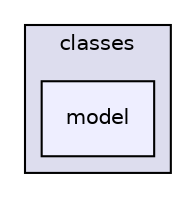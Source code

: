digraph "B:/p2/redaxo/include/addons/square_shop/classes/model" {
  compound=true
  node [ fontsize="10", fontname="Helvetica"];
  edge [ labelfontsize="10", labelfontname="Helvetica"];
  subgraph clusterdir_b02e4219757ae4e3a0f1714873865bbf {
    graph [ bgcolor="#ddddee", pencolor="black", label="classes" fontname="Helvetica", fontsize="10", URL="dir_b02e4219757ae4e3a0f1714873865bbf.html"]
  dir_a70f49f23a1958af5d5c0a5c0699667d [shape=box, label="model", style="filled", fillcolor="#eeeeff", pencolor="black", URL="dir_a70f49f23a1958af5d5c0a5c0699667d.html"];
  }
}
